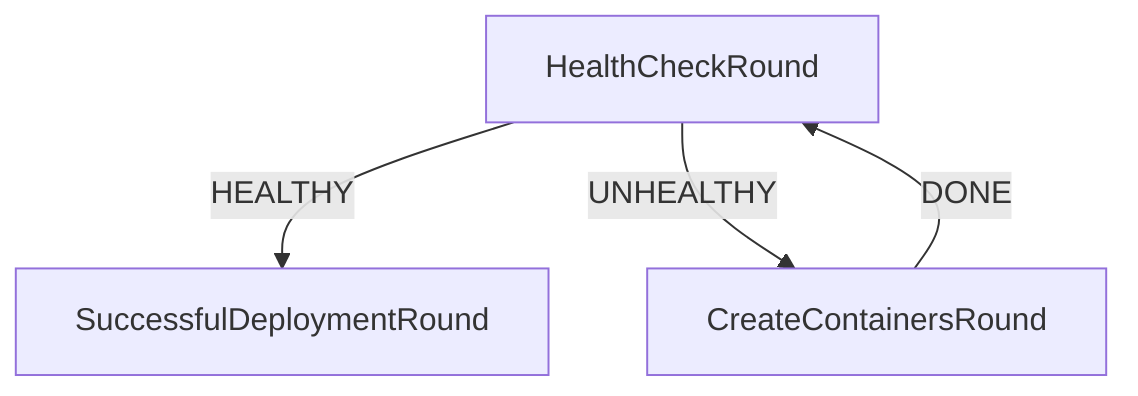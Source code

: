 graph TD
  HealthCheckRound
  SuccessfulDeploymentRound
  HealthCheckRound
  CreateContainersRound
  CreateContainersRound -->|DONE| HealthCheckRound
  HealthCheckRound -->|HEALTHY| SuccessfulDeploymentRound
  HealthCheckRound -->|UNHEALTHY| CreateContainersRound